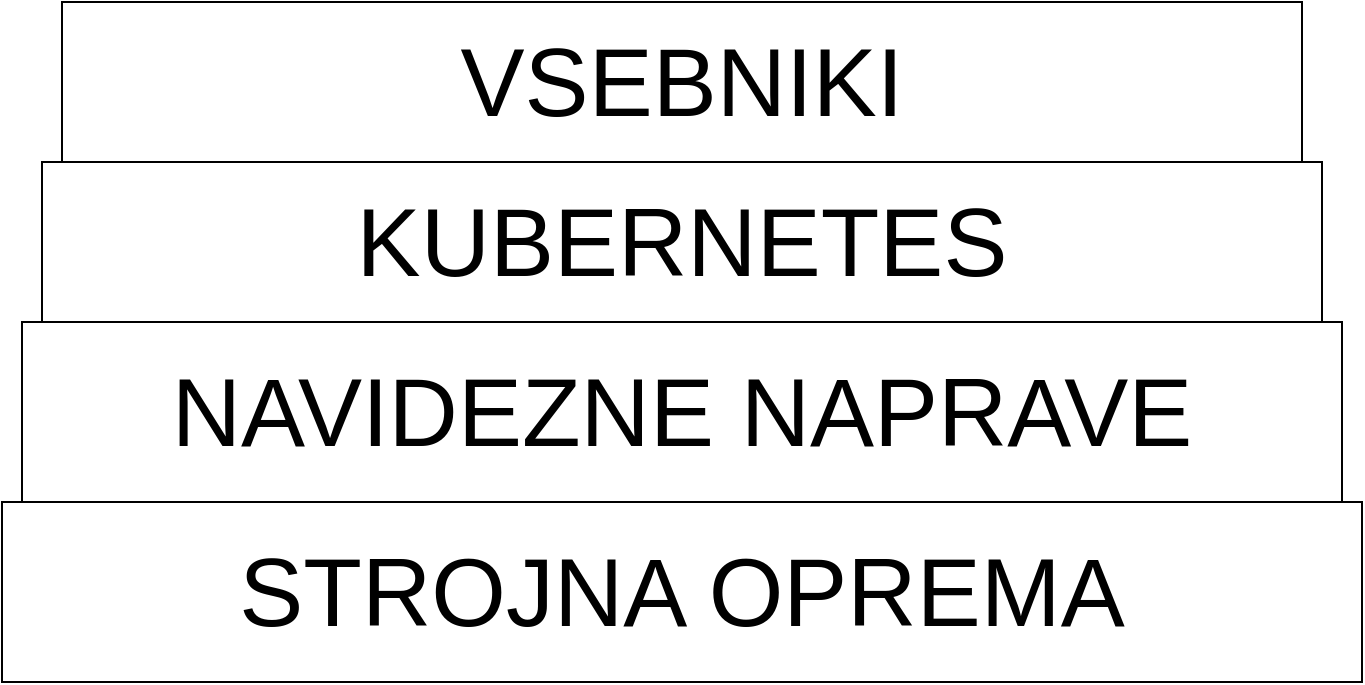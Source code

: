 <mxfile>
    <diagram id="cVbjBO6RR021YhtIs8Rc" name="Page-1">
        <mxGraphModel dx="1151" dy="782" grid="1" gridSize="10" guides="1" tooltips="1" connect="1" arrows="1" fold="1" page="1" pageScale="1" pageWidth="827" pageHeight="1169" math="0" shadow="0">
            <root>
                <mxCell id="0"/>
                <mxCell id="1" parent="0"/>
                <mxCell id="nmSWPkxK9Ug6W2nz6Yx_-1" value="&lt;font style=&quot;font-size: 48px;&quot;&gt;VSEBNIKI&lt;/font&gt;" style="rounded=0;whiteSpace=wrap;html=1;" parent="1" vertex="1">
                    <mxGeometry x="70" y="100" width="620" height="80" as="geometry"/>
                </mxCell>
                <mxCell id="nmSWPkxK9Ug6W2nz6Yx_-2" value="&lt;font style=&quot;font-size: 48px;&quot;&gt;KUBERNETES&lt;/font&gt;" style="rounded=0;whiteSpace=wrap;html=1;" parent="1" vertex="1">
                    <mxGeometry x="60" y="180" width="640" height="80" as="geometry"/>
                </mxCell>
                <mxCell id="nmSWPkxK9Ug6W2nz6Yx_-4" value="&lt;font style=&quot;font-size: 48px;&quot;&gt;NAVIDEZNE NAPRAVE&lt;/font&gt;" style="rounded=0;whiteSpace=wrap;html=1;" parent="1" vertex="1">
                    <mxGeometry x="50" y="260" width="660" height="90" as="geometry"/>
                </mxCell>
                <mxCell id="nmSWPkxK9Ug6W2nz6Yx_-7" value="&lt;font style=&quot;font-size: 48px;&quot;&gt;STROJNA OPREMA&lt;/font&gt;" style="rounded=0;whiteSpace=wrap;html=1;" parent="1" vertex="1">
                    <mxGeometry x="40" y="350" width="680" height="90" as="geometry"/>
                </mxCell>
            </root>
        </mxGraphModel>
    </diagram>
</mxfile>